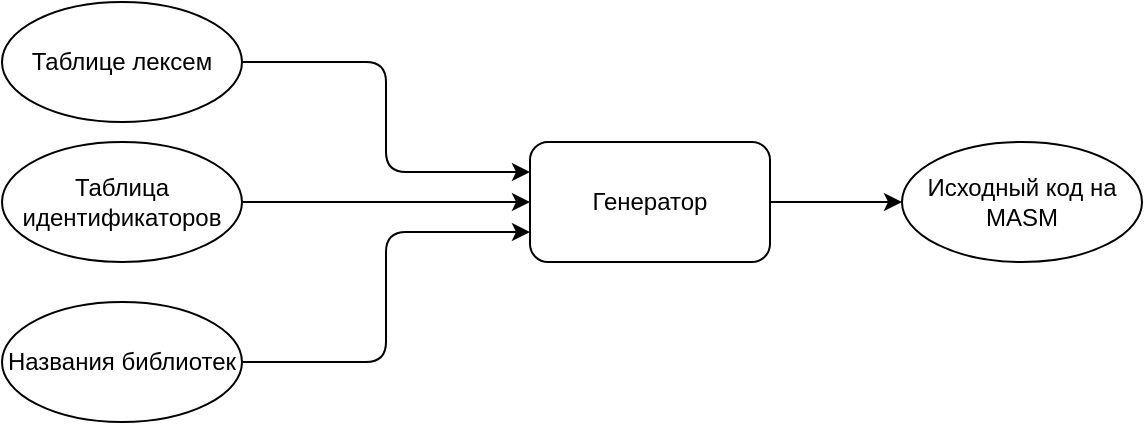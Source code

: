 <mxfile version="13.9.9" type="device"><diagram id="_SJ7b87sfgZXDTzJLoFf" name="Страница 1"><mxGraphModel dx="1024" dy="592" grid="1" gridSize="10" guides="1" tooltips="1" connect="1" arrows="1" fold="1" page="1" pageScale="1" pageWidth="827" pageHeight="1169" math="0" shadow="0"><root><mxCell id="0"/><mxCell id="1" parent="0"/><mxCell id="cmFMG8SJ_2-mpM4hPitH-9" style="edgeStyle=orthogonalEdgeStyle;rounded=1;orthogonalLoop=1;jettySize=auto;html=1;exitX=1;exitY=0.5;exitDx=0;exitDy=0;entryX=0;entryY=0.25;entryDx=0;entryDy=0;" edge="1" parent="1" source="cmFMG8SJ_2-mpM4hPitH-4" target="cmFMG8SJ_2-mpM4hPitH-8"><mxGeometry relative="1" as="geometry"><mxPoint x="340" y="210" as="targetPoint"/></mxGeometry></mxCell><mxCell id="cmFMG8SJ_2-mpM4hPitH-4" value="Таблице лексем" style="ellipse;whiteSpace=wrap;html=1;" vertex="1" parent="1"><mxGeometry x="90" y="180" width="120" height="60" as="geometry"/></mxCell><mxCell id="cmFMG8SJ_2-mpM4hPitH-10" style="edgeStyle=orthogonalEdgeStyle;rounded=1;orthogonalLoop=1;jettySize=auto;html=1;exitX=1;exitY=0.5;exitDx=0;exitDy=0;entryX=0;entryY=0.5;entryDx=0;entryDy=0;" edge="1" parent="1" source="cmFMG8SJ_2-mpM4hPitH-6" target="cmFMG8SJ_2-mpM4hPitH-8"><mxGeometry relative="1" as="geometry"><Array as="points"><mxPoint x="340" y="280"/><mxPoint x="340" y="280"/></Array></mxGeometry></mxCell><mxCell id="cmFMG8SJ_2-mpM4hPitH-6" value="Таблица идентификаторов" style="ellipse;whiteSpace=wrap;html=1;" vertex="1" parent="1"><mxGeometry x="90" y="250" width="120" height="60" as="geometry"/></mxCell><mxCell id="cmFMG8SJ_2-mpM4hPitH-11" style="edgeStyle=orthogonalEdgeStyle;rounded=1;orthogonalLoop=1;jettySize=auto;html=1;exitX=1;exitY=0.5;exitDx=0;exitDy=0;entryX=0;entryY=0.75;entryDx=0;entryDy=0;" edge="1" parent="1" source="cmFMG8SJ_2-mpM4hPitH-7" target="cmFMG8SJ_2-mpM4hPitH-8"><mxGeometry relative="1" as="geometry"/></mxCell><mxCell id="cmFMG8SJ_2-mpM4hPitH-7" value="Названия библиотек" style="ellipse;whiteSpace=wrap;html=1;" vertex="1" parent="1"><mxGeometry x="90" y="330" width="120" height="60" as="geometry"/></mxCell><mxCell id="cmFMG8SJ_2-mpM4hPitH-13" style="edgeStyle=orthogonalEdgeStyle;rounded=1;orthogonalLoop=1;jettySize=auto;html=1;exitX=1;exitY=0.5;exitDx=0;exitDy=0;" edge="1" parent="1" source="cmFMG8SJ_2-mpM4hPitH-8" target="cmFMG8SJ_2-mpM4hPitH-12"><mxGeometry relative="1" as="geometry"/></mxCell><mxCell id="cmFMG8SJ_2-mpM4hPitH-8" value="Генератор" style="rounded=1;whiteSpace=wrap;html=1;" vertex="1" parent="1"><mxGeometry x="354" y="250" width="120" height="60" as="geometry"/></mxCell><mxCell id="cmFMG8SJ_2-mpM4hPitH-12" value="Исходный код на MASM" style="ellipse;whiteSpace=wrap;html=1;" vertex="1" parent="1"><mxGeometry x="540" y="250" width="120" height="60" as="geometry"/></mxCell></root></mxGraphModel></diagram></mxfile>